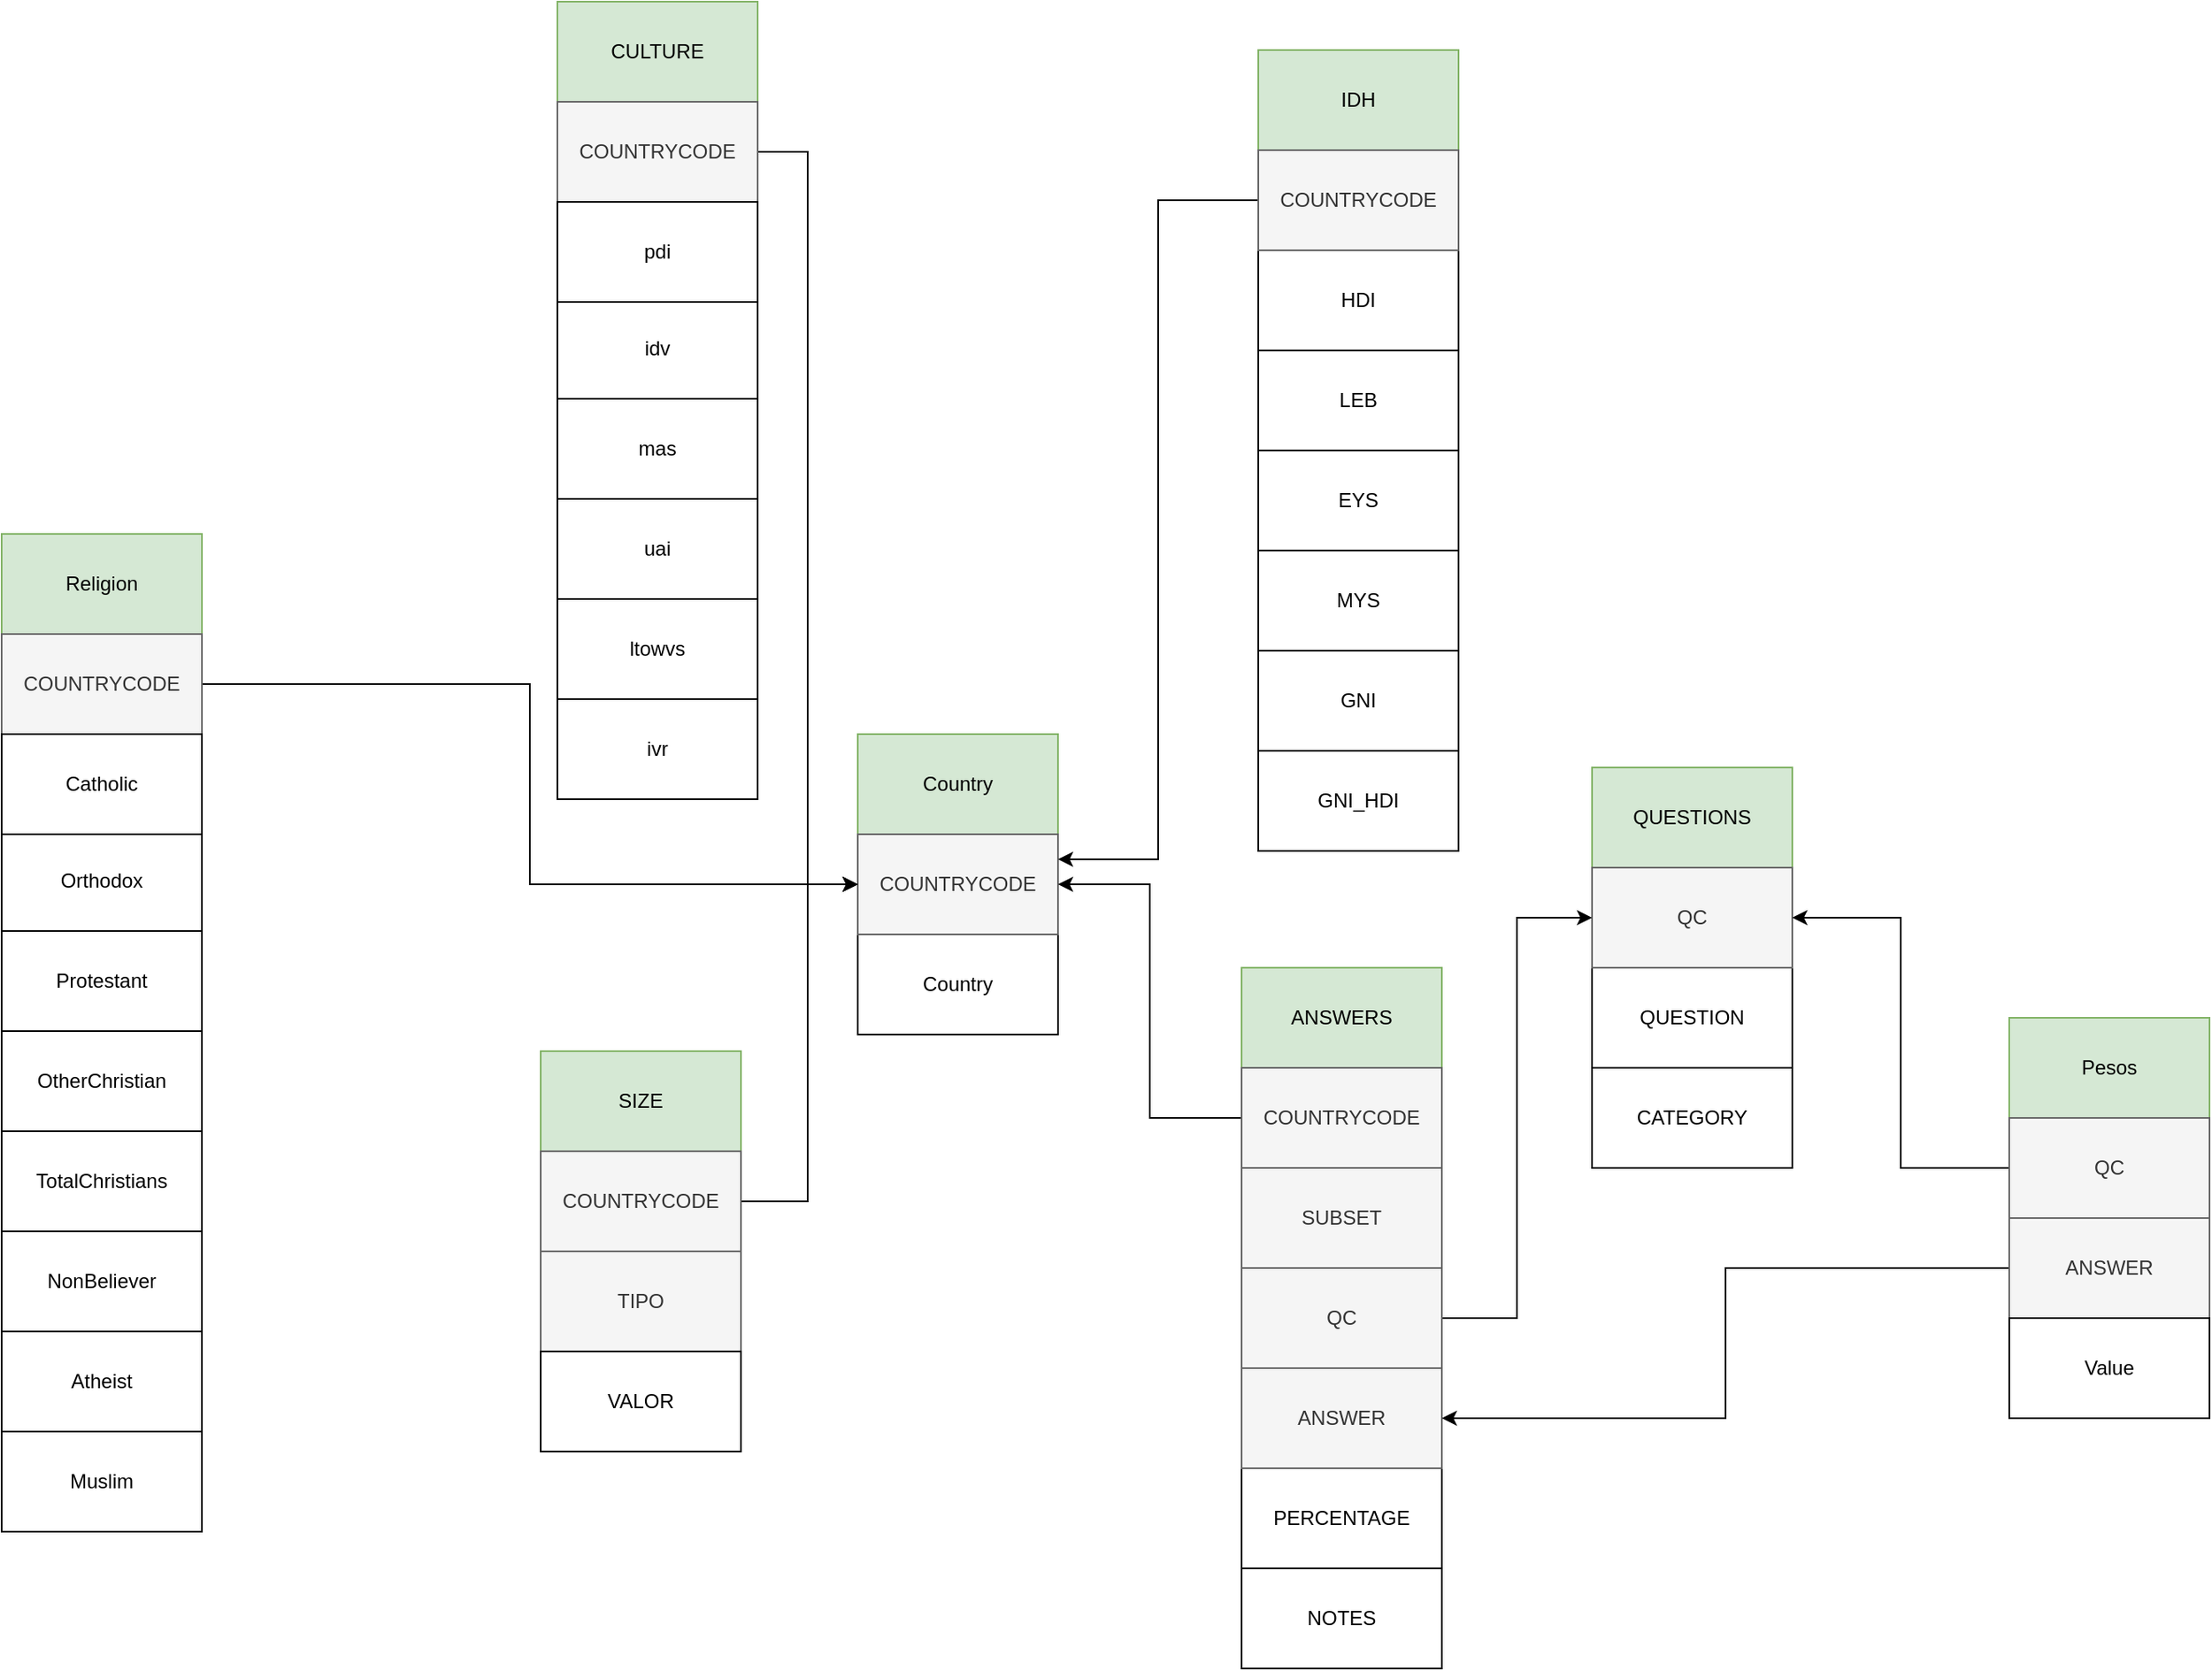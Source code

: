 <mxfile version="14.8.0" type="device"><diagram id="j1FTGKysYhJIdbrTotpd" name="Page-1"><mxGraphModel dx="2889" dy="1906" grid="1" gridSize="10" guides="1" tooltips="1" connect="1" arrows="1" fold="1" page="1" pageScale="1" pageWidth="827" pageHeight="1169" math="0" shadow="0"><root><mxCell id="0"/><mxCell id="1" parent="0"/><mxCell id="Es8GkpfCu5xMux51iBP4-1" value="Country" style="rounded=0;whiteSpace=wrap;html=1;fillColor=#d5e8d4;strokeColor=#82b366;" parent="1" vertex="1"><mxGeometry x="100" width="120" height="60" as="geometry"/></mxCell><mxCell id="Es8GkpfCu5xMux51iBP4-2" value="Country" style="rounded=0;whiteSpace=wrap;html=1;" parent="1" vertex="1"><mxGeometry x="100" y="120" width="120" height="60" as="geometry"/></mxCell><mxCell id="Es8GkpfCu5xMux51iBP4-3" value="COUNTRYCODE" style="rounded=0;whiteSpace=wrap;html=1;fillColor=#f5f5f5;strokeColor=#666666;fontColor=#333333;" parent="1" vertex="1"><mxGeometry x="100" y="60" width="120" height="60" as="geometry"/></mxCell><mxCell id="Es8GkpfCu5xMux51iBP4-5" value="QUESTIONS" style="rounded=0;whiteSpace=wrap;html=1;fillColor=#d5e8d4;strokeColor=#82b366;" parent="1" vertex="1"><mxGeometry x="540" y="20" width="120" height="60" as="geometry"/></mxCell><mxCell id="Es8GkpfCu5xMux51iBP4-6" value="QUESTION" style="rounded=0;whiteSpace=wrap;html=1;" parent="1" vertex="1"><mxGeometry x="540" y="140" width="120" height="60" as="geometry"/></mxCell><mxCell id="Es8GkpfCu5xMux51iBP4-7" value="QC" style="rounded=0;whiteSpace=wrap;html=1;fillColor=#f5f5f5;strokeColor=#666666;fontColor=#333333;" parent="1" vertex="1"><mxGeometry x="540" y="80" width="120" height="60" as="geometry"/></mxCell><mxCell id="Es8GkpfCu5xMux51iBP4-8" value="CATEGORY" style="rounded=0;whiteSpace=wrap;html=1;" parent="1" vertex="1"><mxGeometry x="540" y="200" width="120" height="60" as="geometry"/></mxCell><mxCell id="Es8GkpfCu5xMux51iBP4-9" value="ANSWERS" style="rounded=0;whiteSpace=wrap;html=1;fillColor=#d5e8d4;strokeColor=#82b366;" parent="1" vertex="1"><mxGeometry x="330" y="140" width="120" height="60" as="geometry"/></mxCell><mxCell id="Es8GkpfCu5xMux51iBP4-18" style="edgeStyle=orthogonalEdgeStyle;rounded=0;orthogonalLoop=1;jettySize=auto;html=1;entryX=1;entryY=0.5;entryDx=0;entryDy=0;" parent="1" source="Es8GkpfCu5xMux51iBP4-11" target="Es8GkpfCu5xMux51iBP4-3" edge="1"><mxGeometry relative="1" as="geometry"/></mxCell><mxCell id="Es8GkpfCu5xMux51iBP4-11" value="COUNTRYCODE" style="rounded=0;whiteSpace=wrap;html=1;fillColor=#f5f5f5;strokeColor=#666666;fontColor=#333333;" parent="1" vertex="1"><mxGeometry x="330" y="200" width="120" height="60" as="geometry"/></mxCell><mxCell id="Es8GkpfCu5xMux51iBP4-13" value="PERCENTAGE" style="rounded=0;whiteSpace=wrap;html=1;" parent="1" vertex="1"><mxGeometry x="330" y="440" width="120" height="60" as="geometry"/></mxCell><mxCell id="Es8GkpfCu5xMux51iBP4-14" value="NOTES" style="rounded=0;whiteSpace=wrap;html=1;" parent="1" vertex="1"><mxGeometry x="330" y="500" width="120" height="60" as="geometry"/></mxCell><mxCell id="Es8GkpfCu5xMux51iBP4-15" value="SUBSET" style="rounded=0;whiteSpace=wrap;html=1;fillColor=#f5f5f5;strokeColor=#666666;fontColor=#333333;" parent="1" vertex="1"><mxGeometry x="330" y="260" width="120" height="60" as="geometry"/></mxCell><mxCell id="Es8GkpfCu5xMux51iBP4-19" style="edgeStyle=orthogonalEdgeStyle;rounded=0;orthogonalLoop=1;jettySize=auto;html=1;entryX=0;entryY=0.5;entryDx=0;entryDy=0;" parent="1" source="Es8GkpfCu5xMux51iBP4-16" target="Es8GkpfCu5xMux51iBP4-7" edge="1"><mxGeometry relative="1" as="geometry"/></mxCell><mxCell id="Es8GkpfCu5xMux51iBP4-16" value="QC" style="rounded=0;whiteSpace=wrap;html=1;fillColor=#f5f5f5;strokeColor=#666666;fontColor=#333333;" parent="1" vertex="1"><mxGeometry x="330" y="320" width="120" height="60" as="geometry"/></mxCell><mxCell id="Es8GkpfCu5xMux51iBP4-17" value="ANSWER" style="rounded=0;whiteSpace=wrap;html=1;fillColor=#f5f5f5;strokeColor=#666666;fontColor=#333333;" parent="1" vertex="1"><mxGeometry x="330" y="380" width="120" height="60" as="geometry"/></mxCell><mxCell id="Es8GkpfCu5xMux51iBP4-20" value="SIZE" style="rounded=0;whiteSpace=wrap;html=1;fillColor=#d5e8d4;strokeColor=#82b366;" parent="1" vertex="1"><mxGeometry x="-90" y="190" width="120" height="60" as="geometry"/></mxCell><mxCell id="Es8GkpfCu5xMux51iBP4-21" value="TIPO" style="rounded=0;whiteSpace=wrap;html=1;fillColor=#f5f5f5;strokeColor=#666666;fontColor=#333333;" parent="1" vertex="1"><mxGeometry x="-90" y="310" width="120" height="60" as="geometry"/></mxCell><mxCell id="Es8GkpfCu5xMux51iBP4-27" style="edgeStyle=orthogonalEdgeStyle;rounded=0;orthogonalLoop=1;jettySize=auto;html=1;" parent="1" source="Es8GkpfCu5xMux51iBP4-22" target="Es8GkpfCu5xMux51iBP4-3" edge="1"><mxGeometry relative="1" as="geometry"><Array as="points"><mxPoint x="70" y="280"/><mxPoint x="70" y="90"/></Array></mxGeometry></mxCell><mxCell id="Es8GkpfCu5xMux51iBP4-22" value="COUNTRYCODE" style="rounded=0;whiteSpace=wrap;html=1;fillColor=#f5f5f5;strokeColor=#666666;fontColor=#333333;" parent="1" vertex="1"><mxGeometry x="-90" y="250" width="120" height="60" as="geometry"/></mxCell><mxCell id="Es8GkpfCu5xMux51iBP4-23" value="VALOR&lt;br&gt;" style="rounded=0;whiteSpace=wrap;html=1;" parent="1" vertex="1"><mxGeometry x="-90" y="370" width="120" height="60" as="geometry"/></mxCell><mxCell id="Es8GkpfCu5xMux51iBP4-28" value="IDH" style="rounded=0;whiteSpace=wrap;html=1;fillColor=#d5e8d4;strokeColor=#82b366;" parent="1" vertex="1"><mxGeometry x="340" y="-410" width="120" height="60" as="geometry"/></mxCell><mxCell id="Es8GkpfCu5xMux51iBP4-29" value="HDI" style="rounded=0;whiteSpace=wrap;html=1;" parent="1" vertex="1"><mxGeometry x="340" y="-290" width="120" height="60" as="geometry"/></mxCell><mxCell id="Es8GkpfCu5xMux51iBP4-36" style="edgeStyle=orthogonalEdgeStyle;rounded=0;orthogonalLoop=1;jettySize=auto;html=1;entryX=1;entryY=0.25;entryDx=0;entryDy=0;" parent="1" source="Es8GkpfCu5xMux51iBP4-30" target="Es8GkpfCu5xMux51iBP4-3" edge="1"><mxGeometry relative="1" as="geometry"/></mxCell><mxCell id="Es8GkpfCu5xMux51iBP4-30" value="COUNTRYCODE" style="rounded=0;whiteSpace=wrap;html=1;fillColor=#f5f5f5;strokeColor=#666666;fontColor=#333333;" parent="1" vertex="1"><mxGeometry x="340" y="-350" width="120" height="60" as="geometry"/></mxCell><mxCell id="Es8GkpfCu5xMux51iBP4-31" value="LEB" style="rounded=0;whiteSpace=wrap;html=1;" parent="1" vertex="1"><mxGeometry x="340" y="-230" width="120" height="60" as="geometry"/></mxCell><mxCell id="Es8GkpfCu5xMux51iBP4-32" value="EYS" style="rounded=0;whiteSpace=wrap;html=1;" parent="1" vertex="1"><mxGeometry x="340" y="-170" width="120" height="60" as="geometry"/></mxCell><mxCell id="Es8GkpfCu5xMux51iBP4-33" value="MYS" style="rounded=0;whiteSpace=wrap;html=1;" parent="1" vertex="1"><mxGeometry x="340" y="-110" width="120" height="60" as="geometry"/></mxCell><mxCell id="Es8GkpfCu5xMux51iBP4-34" value="GNI" style="rounded=0;whiteSpace=wrap;html=1;" parent="1" vertex="1"><mxGeometry x="340" y="-50" width="120" height="60" as="geometry"/></mxCell><mxCell id="Es8GkpfCu5xMux51iBP4-35" value="GNI_HDI" style="rounded=0;whiteSpace=wrap;html=1;" parent="1" vertex="1"><mxGeometry x="340" y="10" width="120" height="60" as="geometry"/></mxCell><mxCell id="TSkwQn29Y1RpNgJ-yRMG-1" value="Pesos" style="rounded=0;whiteSpace=wrap;html=1;fillColor=#d5e8d4;strokeColor=#82b366;" vertex="1" parent="1"><mxGeometry x="790" y="170" width="120" height="60" as="geometry"/></mxCell><mxCell id="TSkwQn29Y1RpNgJ-yRMG-30" style="edgeStyle=orthogonalEdgeStyle;rounded=0;orthogonalLoop=1;jettySize=auto;html=1;entryX=1;entryY=0.5;entryDx=0;entryDy=0;" edge="1" parent="1" source="TSkwQn29Y1RpNgJ-yRMG-2" target="Es8GkpfCu5xMux51iBP4-17"><mxGeometry relative="1" as="geometry"/></mxCell><mxCell id="TSkwQn29Y1RpNgJ-yRMG-2" value="&lt;span style=&quot;color: rgb(51 , 51 , 51)&quot;&gt;ANSWER&lt;/span&gt;" style="rounded=0;whiteSpace=wrap;html=1;fillColor=#f5f5f5;strokeColor=#666666;fontColor=#333333;" vertex="1" parent="1"><mxGeometry x="790" y="290" width="120" height="60" as="geometry"/></mxCell><mxCell id="TSkwQn29Y1RpNgJ-yRMG-28" style="edgeStyle=orthogonalEdgeStyle;rounded=0;orthogonalLoop=1;jettySize=auto;html=1;entryX=1;entryY=0.5;entryDx=0;entryDy=0;" edge="1" parent="1" source="TSkwQn29Y1RpNgJ-yRMG-3" target="Es8GkpfCu5xMux51iBP4-7"><mxGeometry relative="1" as="geometry"/></mxCell><mxCell id="TSkwQn29Y1RpNgJ-yRMG-3" value="QC" style="rounded=0;whiteSpace=wrap;html=1;fillColor=#f5f5f5;strokeColor=#666666;fontColor=#333333;" vertex="1" parent="1"><mxGeometry x="790" y="230" width="120" height="60" as="geometry"/></mxCell><mxCell id="TSkwQn29Y1RpNgJ-yRMG-4" value="Value" style="rounded=0;whiteSpace=wrap;html=1;" vertex="1" parent="1"><mxGeometry x="790" y="350" width="120" height="60" as="geometry"/></mxCell><mxCell id="TSkwQn29Y1RpNgJ-yRMG-7" value="CULTURE" style="rounded=0;whiteSpace=wrap;html=1;fillColor=#d5e8d4;strokeColor=#82b366;" vertex="1" parent="1"><mxGeometry x="-80" y="-439" width="120" height="60" as="geometry"/></mxCell><mxCell id="TSkwQn29Y1RpNgJ-yRMG-27" style="edgeStyle=orthogonalEdgeStyle;rounded=0;orthogonalLoop=1;jettySize=auto;html=1;entryX=0;entryY=0.5;entryDx=0;entryDy=0;" edge="1" parent="1" source="TSkwQn29Y1RpNgJ-yRMG-9" target="Es8GkpfCu5xMux51iBP4-3"><mxGeometry relative="1" as="geometry"/></mxCell><mxCell id="TSkwQn29Y1RpNgJ-yRMG-9" value="COUNTRYCODE" style="rounded=0;whiteSpace=wrap;html=1;fillColor=#f5f5f5;strokeColor=#666666;fontColor=#333333;" vertex="1" parent="1"><mxGeometry x="-80" y="-379" width="120" height="60" as="geometry"/></mxCell><mxCell id="TSkwQn29Y1RpNgJ-yRMG-10" value="idv" style="rounded=0;whiteSpace=wrap;html=1;" vertex="1" parent="1"><mxGeometry x="-80" y="-261" width="120" height="60" as="geometry"/></mxCell><mxCell id="TSkwQn29Y1RpNgJ-yRMG-12" value="pdi" style="rounded=0;whiteSpace=wrap;html=1;" vertex="1" parent="1"><mxGeometry x="-80" y="-319" width="120" height="60" as="geometry"/></mxCell><mxCell id="TSkwQn29Y1RpNgJ-yRMG-13" value="uai" style="rounded=0;whiteSpace=wrap;html=1;" vertex="1" parent="1"><mxGeometry x="-80" y="-141" width="120" height="60" as="geometry"/></mxCell><mxCell id="TSkwQn29Y1RpNgJ-yRMG-14" value="mas" style="rounded=0;whiteSpace=wrap;html=1;" vertex="1" parent="1"><mxGeometry x="-80" y="-201" width="120" height="60" as="geometry"/></mxCell><mxCell id="TSkwQn29Y1RpNgJ-yRMG-15" value="ivr" style="rounded=0;whiteSpace=wrap;html=1;" vertex="1" parent="1"><mxGeometry x="-80" y="-21" width="120" height="60" as="geometry"/></mxCell><mxCell id="TSkwQn29Y1RpNgJ-yRMG-16" value="ltowvs" style="rounded=0;whiteSpace=wrap;html=1;" vertex="1" parent="1"><mxGeometry x="-80" y="-81" width="120" height="60" as="geometry"/></mxCell><mxCell id="TSkwQn29Y1RpNgJ-yRMG-17" value="Religion&lt;br&gt;" style="rounded=0;whiteSpace=wrap;html=1;fillColor=#d5e8d4;strokeColor=#82b366;" vertex="1" parent="1"><mxGeometry x="-413" y="-120" width="120" height="60" as="geometry"/></mxCell><mxCell id="TSkwQn29Y1RpNgJ-yRMG-26" style="edgeStyle=orthogonalEdgeStyle;rounded=0;orthogonalLoop=1;jettySize=auto;html=1;entryX=0;entryY=0.5;entryDx=0;entryDy=0;" edge="1" parent="1" source="TSkwQn29Y1RpNgJ-yRMG-18" target="Es8GkpfCu5xMux51iBP4-3"><mxGeometry relative="1" as="geometry"/></mxCell><mxCell id="TSkwQn29Y1RpNgJ-yRMG-18" value="COUNTRYCODE" style="rounded=0;whiteSpace=wrap;html=1;fillColor=#f5f5f5;strokeColor=#666666;fontColor=#333333;" vertex="1" parent="1"><mxGeometry x="-413" y="-60" width="120" height="60" as="geometry"/></mxCell><mxCell id="TSkwQn29Y1RpNgJ-yRMG-19" value="Orthodox" style="rounded=0;whiteSpace=wrap;html=1;" vertex="1" parent="1"><mxGeometry x="-413" y="58" width="120" height="60" as="geometry"/></mxCell><mxCell id="TSkwQn29Y1RpNgJ-yRMG-20" value="Catholic" style="rounded=0;whiteSpace=wrap;html=1;" vertex="1" parent="1"><mxGeometry x="-413" width="120" height="60" as="geometry"/></mxCell><mxCell id="TSkwQn29Y1RpNgJ-yRMG-21" value="OtherChristian" style="rounded=0;whiteSpace=wrap;html=1;" vertex="1" parent="1"><mxGeometry x="-413" y="178" width="120" height="60" as="geometry"/></mxCell><mxCell id="TSkwQn29Y1RpNgJ-yRMG-22" value="Protestant" style="rounded=0;whiteSpace=wrap;html=1;" vertex="1" parent="1"><mxGeometry x="-413" y="118" width="120" height="60" as="geometry"/></mxCell><mxCell id="TSkwQn29Y1RpNgJ-yRMG-23" value="NonBeliever" style="rounded=0;whiteSpace=wrap;html=1;" vertex="1" parent="1"><mxGeometry x="-413" y="298" width="120" height="60" as="geometry"/></mxCell><mxCell id="TSkwQn29Y1RpNgJ-yRMG-24" value="TotalChristians" style="rounded=0;whiteSpace=wrap;html=1;" vertex="1" parent="1"><mxGeometry x="-413" y="238" width="120" height="60" as="geometry"/></mxCell><mxCell id="TSkwQn29Y1RpNgJ-yRMG-31" value="Atheist" style="rounded=0;whiteSpace=wrap;html=1;" vertex="1" parent="1"><mxGeometry x="-413" y="358" width="120" height="60" as="geometry"/></mxCell><mxCell id="TSkwQn29Y1RpNgJ-yRMG-32" value="Muslim" style="rounded=0;whiteSpace=wrap;html=1;" vertex="1" parent="1"><mxGeometry x="-413" y="418" width="120" height="60" as="geometry"/></mxCell></root></mxGraphModel></diagram></mxfile>
